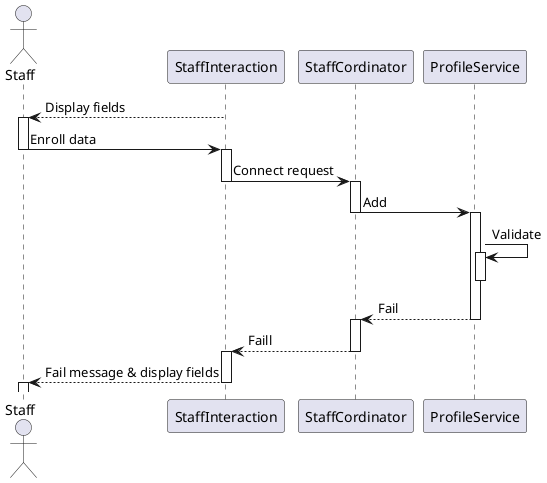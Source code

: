 @startuml

actor Staff
participant StaffInteraction as inter
participant StaffCordinator as cor
participant ProfileService as ser


inter --> Staff --++: Display fields
Staff -> inter --++: Enroll data
inter -> cor --++: Connect request
cor -> ser --++ : Add
ser -> ser ++--: Validate
ser --> cor --++ : Fail
cor -->inter --++: Faill
inter -->Staff --++: Fail message & display fields


@enduml
